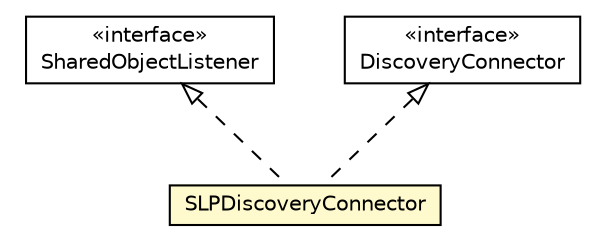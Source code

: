 #!/usr/local/bin/dot
#
# Class diagram 
# Generated by UMLGraph version R5_6-24-gf6e263 (http://www.umlgraph.org/)
#

digraph G {
	edge [fontname="Helvetica",fontsize=10,labelfontname="Helvetica",labelfontsize=10];
	node [fontname="Helvetica",fontsize=10,shape=plaintext];
	nodesep=0.25;
	ranksep=0.5;
	// org.universAAL.middleware.container.SharedObjectListener
	c318977 [label=<<table title="org.universAAL.middleware.container.SharedObjectListener" border="0" cellborder="1" cellspacing="0" cellpadding="2" port="p" href="../../../container/SharedObjectListener.html">
		<tr><td><table border="0" cellspacing="0" cellpadding="1">
<tr><td align="center" balign="center"> &#171;interface&#187; </td></tr>
<tr><td align="center" balign="center"> SharedObjectListener </td></tr>
		</table></td></tr>
		</table>>, URL="../../../container/SharedObjectListener.html", fontname="Helvetica", fontcolor="black", fontsize=10.0];
	// org.universAAL.middleware.connectors.DiscoveryConnector
	c319178 [label=<<table title="org.universAAL.middleware.connectors.DiscoveryConnector" border="0" cellborder="1" cellspacing="0" cellpadding="2" port="p" href="../../DiscoveryConnector.html">
		<tr><td><table border="0" cellspacing="0" cellpadding="1">
<tr><td align="center" balign="center"> &#171;interface&#187; </td></tr>
<tr><td align="center" balign="center"> DiscoveryConnector </td></tr>
		</table></td></tr>
		</table>>, URL="../../DiscoveryConnector.html", fontname="Helvetica", fontcolor="black", fontsize=10.0];
	// org.universAAL.middleware.connectors.discovery.slp.SLPDiscoveryConnector
	c319249 [label=<<table title="org.universAAL.middleware.connectors.discovery.slp.SLPDiscoveryConnector" border="0" cellborder="1" cellspacing="0" cellpadding="2" port="p" bgcolor="lemonChiffon" href="./SLPDiscoveryConnector.html">
		<tr><td><table border="0" cellspacing="0" cellpadding="1">
<tr><td align="center" balign="center"> SLPDiscoveryConnector </td></tr>
		</table></td></tr>
		</table>>, URL="./SLPDiscoveryConnector.html", fontname="Helvetica", fontcolor="black", fontsize=10.0];
	//org.universAAL.middleware.connectors.discovery.slp.SLPDiscoveryConnector implements org.universAAL.middleware.connectors.DiscoveryConnector
	c319178:p -> c319249:p [dir=back,arrowtail=empty,style=dashed];
	//org.universAAL.middleware.connectors.discovery.slp.SLPDiscoveryConnector implements org.universAAL.middleware.container.SharedObjectListener
	c318977:p -> c319249:p [dir=back,arrowtail=empty,style=dashed];
}

